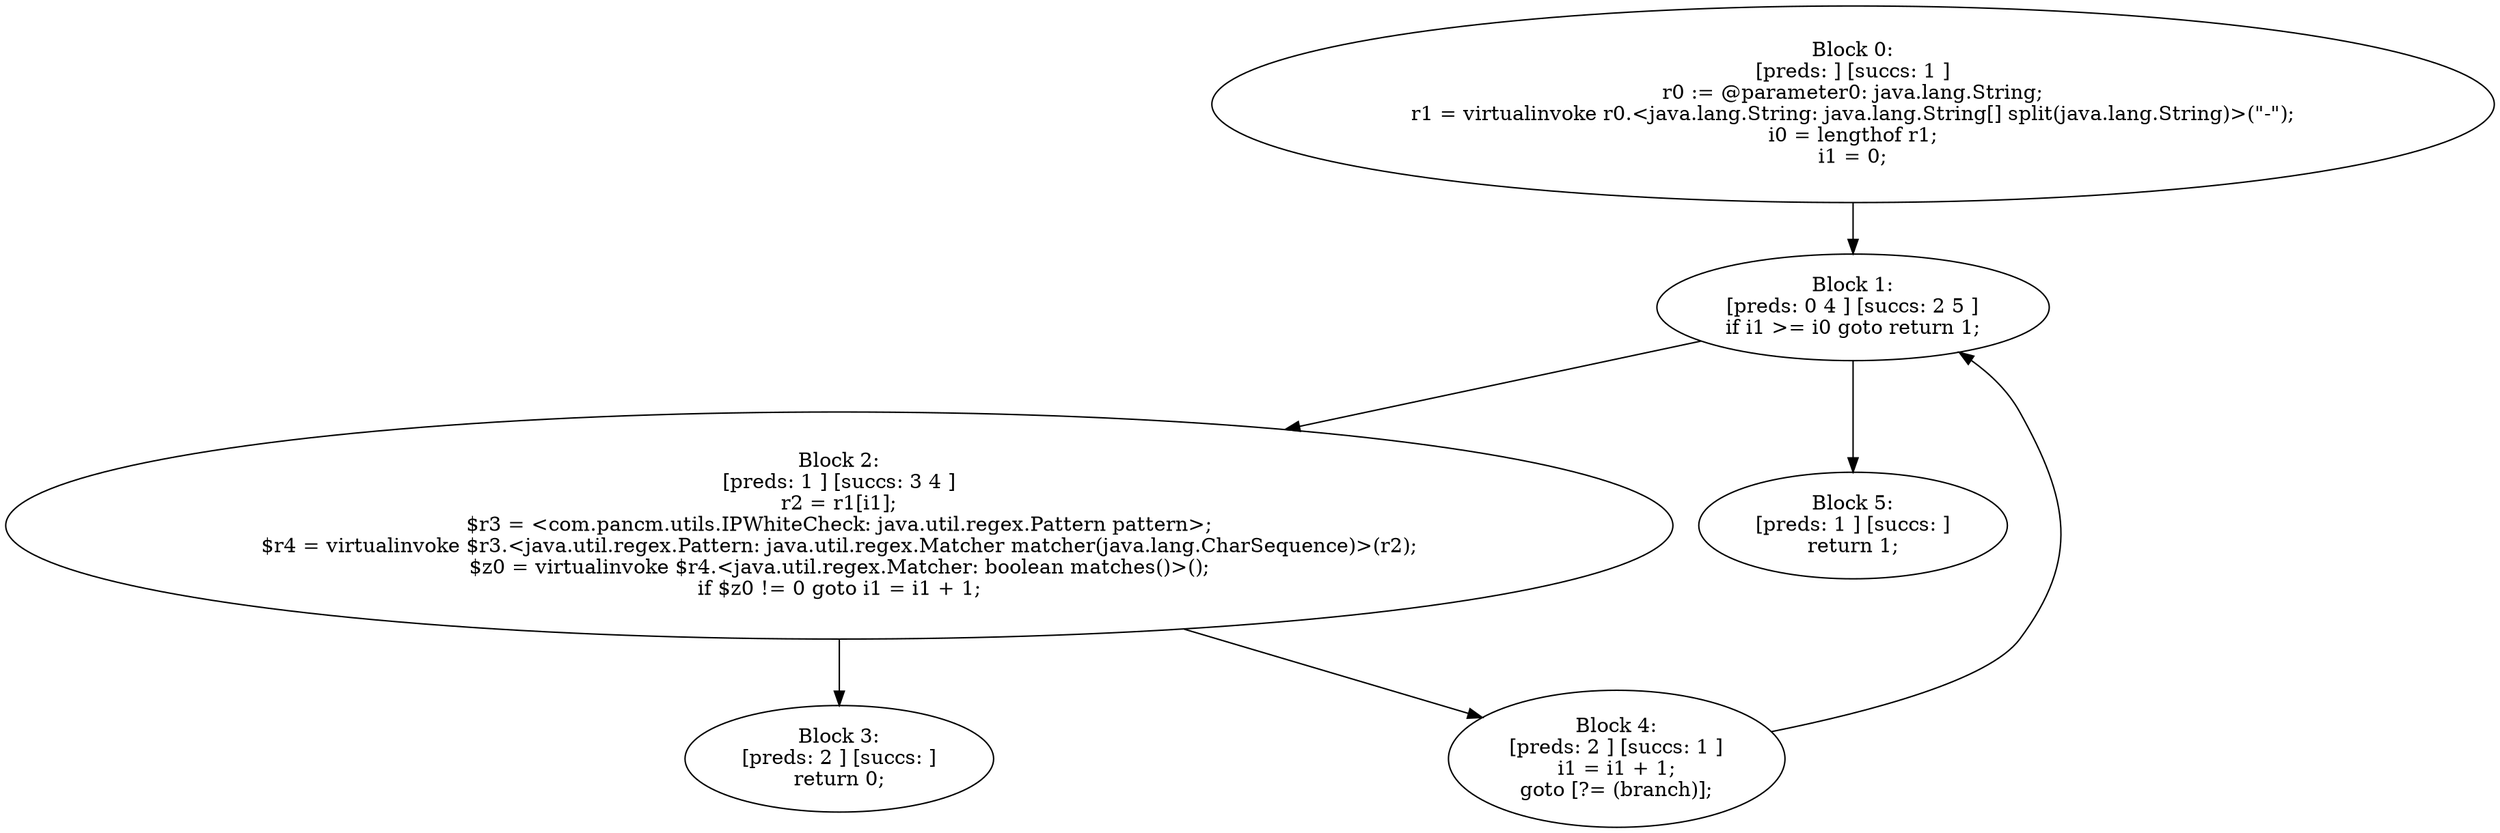 digraph "unitGraph" {
    "Block 0:
[preds: ] [succs: 1 ]
r0 := @parameter0: java.lang.String;
r1 = virtualinvoke r0.<java.lang.String: java.lang.String[] split(java.lang.String)>(\"-\");
i0 = lengthof r1;
i1 = 0;
"
    "Block 1:
[preds: 0 4 ] [succs: 2 5 ]
if i1 >= i0 goto return 1;
"
    "Block 2:
[preds: 1 ] [succs: 3 4 ]
r2 = r1[i1];
$r3 = <com.pancm.utils.IPWhiteCheck: java.util.regex.Pattern pattern>;
$r4 = virtualinvoke $r3.<java.util.regex.Pattern: java.util.regex.Matcher matcher(java.lang.CharSequence)>(r2);
$z0 = virtualinvoke $r4.<java.util.regex.Matcher: boolean matches()>();
if $z0 != 0 goto i1 = i1 + 1;
"
    "Block 3:
[preds: 2 ] [succs: ]
return 0;
"
    "Block 4:
[preds: 2 ] [succs: 1 ]
i1 = i1 + 1;
goto [?= (branch)];
"
    "Block 5:
[preds: 1 ] [succs: ]
return 1;
"
    "Block 0:
[preds: ] [succs: 1 ]
r0 := @parameter0: java.lang.String;
r1 = virtualinvoke r0.<java.lang.String: java.lang.String[] split(java.lang.String)>(\"-\");
i0 = lengthof r1;
i1 = 0;
"->"Block 1:
[preds: 0 4 ] [succs: 2 5 ]
if i1 >= i0 goto return 1;
";
    "Block 1:
[preds: 0 4 ] [succs: 2 5 ]
if i1 >= i0 goto return 1;
"->"Block 2:
[preds: 1 ] [succs: 3 4 ]
r2 = r1[i1];
$r3 = <com.pancm.utils.IPWhiteCheck: java.util.regex.Pattern pattern>;
$r4 = virtualinvoke $r3.<java.util.regex.Pattern: java.util.regex.Matcher matcher(java.lang.CharSequence)>(r2);
$z0 = virtualinvoke $r4.<java.util.regex.Matcher: boolean matches()>();
if $z0 != 0 goto i1 = i1 + 1;
";
    "Block 1:
[preds: 0 4 ] [succs: 2 5 ]
if i1 >= i0 goto return 1;
"->"Block 5:
[preds: 1 ] [succs: ]
return 1;
";
    "Block 2:
[preds: 1 ] [succs: 3 4 ]
r2 = r1[i1];
$r3 = <com.pancm.utils.IPWhiteCheck: java.util.regex.Pattern pattern>;
$r4 = virtualinvoke $r3.<java.util.regex.Pattern: java.util.regex.Matcher matcher(java.lang.CharSequence)>(r2);
$z0 = virtualinvoke $r4.<java.util.regex.Matcher: boolean matches()>();
if $z0 != 0 goto i1 = i1 + 1;
"->"Block 3:
[preds: 2 ] [succs: ]
return 0;
";
    "Block 2:
[preds: 1 ] [succs: 3 4 ]
r2 = r1[i1];
$r3 = <com.pancm.utils.IPWhiteCheck: java.util.regex.Pattern pattern>;
$r4 = virtualinvoke $r3.<java.util.regex.Pattern: java.util.regex.Matcher matcher(java.lang.CharSequence)>(r2);
$z0 = virtualinvoke $r4.<java.util.regex.Matcher: boolean matches()>();
if $z0 != 0 goto i1 = i1 + 1;
"->"Block 4:
[preds: 2 ] [succs: 1 ]
i1 = i1 + 1;
goto [?= (branch)];
";
    "Block 4:
[preds: 2 ] [succs: 1 ]
i1 = i1 + 1;
goto [?= (branch)];
"->"Block 1:
[preds: 0 4 ] [succs: 2 5 ]
if i1 >= i0 goto return 1;
";
}
